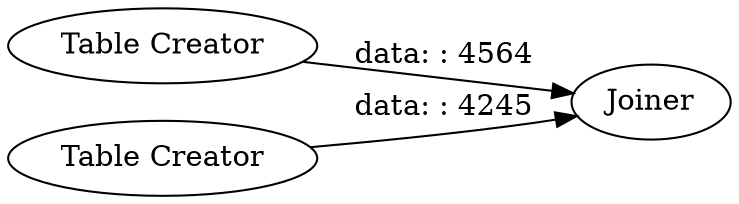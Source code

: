 digraph {
	"-3850695169758925954_29" [label=Joiner]
	"-3850695169758925954_28" [label="Table Creator"]
	"-3850695169758925954_26" [label="Table Creator"]
	"-3850695169758925954_26" -> "-3850695169758925954_29" [label="data: : 4245"]
	"-3850695169758925954_28" -> "-3850695169758925954_29" [label="data: : 4564"]
	rankdir=LR
}
